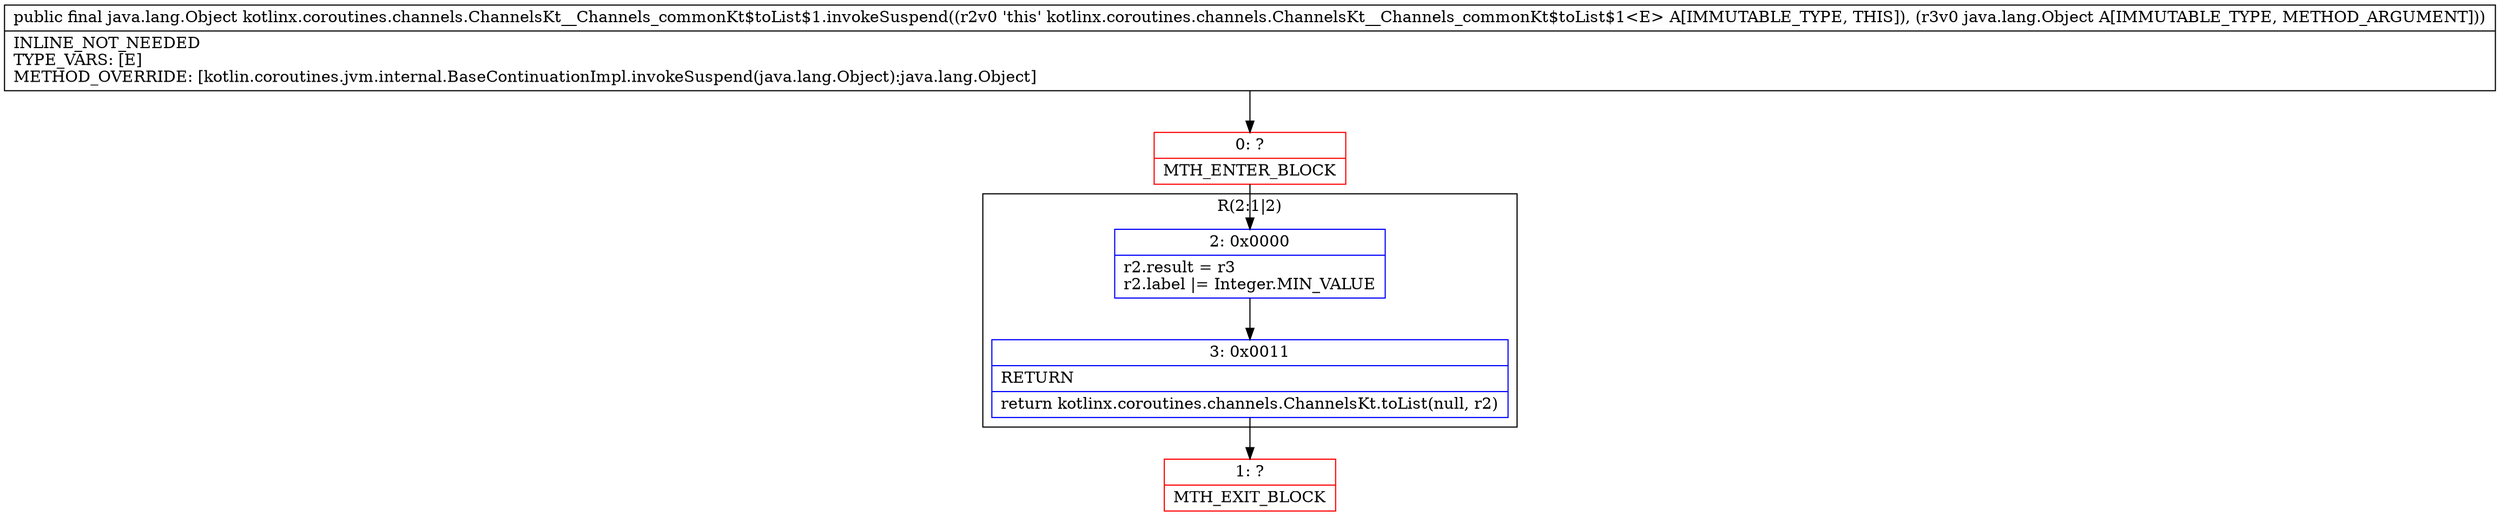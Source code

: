 digraph "CFG forkotlinx.coroutines.channels.ChannelsKt__Channels_commonKt$toList$1.invokeSuspend(Ljava\/lang\/Object;)Ljava\/lang\/Object;" {
subgraph cluster_Region_668293929 {
label = "R(2:1|2)";
node [shape=record,color=blue];
Node_2 [shape=record,label="{2\:\ 0x0000|r2.result = r3\lr2.label \|= Integer.MIN_VALUE\l}"];
Node_3 [shape=record,label="{3\:\ 0x0011|RETURN\l|return kotlinx.coroutines.channels.ChannelsKt.toList(null, r2)\l}"];
}
Node_0 [shape=record,color=red,label="{0\:\ ?|MTH_ENTER_BLOCK\l}"];
Node_1 [shape=record,color=red,label="{1\:\ ?|MTH_EXIT_BLOCK\l}"];
MethodNode[shape=record,label="{public final java.lang.Object kotlinx.coroutines.channels.ChannelsKt__Channels_commonKt$toList$1.invokeSuspend((r2v0 'this' kotlinx.coroutines.channels.ChannelsKt__Channels_commonKt$toList$1\<E\> A[IMMUTABLE_TYPE, THIS]), (r3v0 java.lang.Object A[IMMUTABLE_TYPE, METHOD_ARGUMENT]))  | INLINE_NOT_NEEDED\lTYPE_VARS: [E]\lMETHOD_OVERRIDE: [kotlin.coroutines.jvm.internal.BaseContinuationImpl.invokeSuspend(java.lang.Object):java.lang.Object]\l}"];
MethodNode -> Node_0;Node_2 -> Node_3;
Node_3 -> Node_1;
Node_0 -> Node_2;
}

